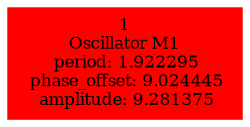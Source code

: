 digraph g{ forcelabels=true;
1 [label=<1<BR />Oscillator M1<BR /> period: 1.922295<BR /> phase_offset: 9.024445<BR /> amplitude: 9.281375>, shape=box,color=red,style=filled,fontsize=8]; }
